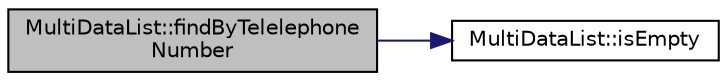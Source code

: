 digraph "MultiDataList::findByTelelephoneNumber"
{
 // LATEX_PDF_SIZE
  edge [fontname="Helvetica",fontsize="10",labelfontname="Helvetica",labelfontsize="10"];
  node [fontname="Helvetica",fontsize="10",shape=record];
  rankdir="LR";
  Node1 [label="MultiDataList::findByTelelephone\lNumber",height=0.2,width=0.4,color="black", fillcolor="grey75", style="filled", fontcolor="black",tooltip=" "];
  Node1 -> Node2 [color="midnightblue",fontsize="10",style="solid"];
  Node2 [label="MultiDataList::isEmpty",height=0.2,width=0.4,color="black", fillcolor="white", style="filled",URL="$class_multi_data_list.html#a5e041d716d401667978bdc9c5f812349",tooltip=" "];
}

